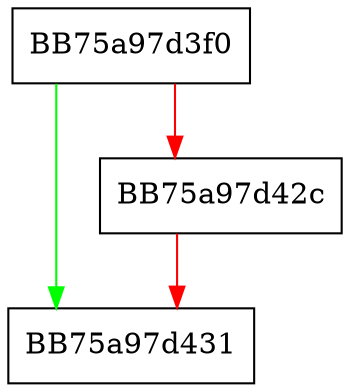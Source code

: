 digraph _Do_call {
  node [shape="box"];
  graph [splines=ortho];
  BB75a97d3f0 -> BB75a97d431 [color="green"];
  BB75a97d3f0 -> BB75a97d42c [color="red"];
  BB75a97d42c -> BB75a97d431 [color="red"];
}